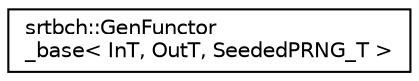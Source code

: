 digraph "Graphical Class Hierarchy"
{
  edge [fontname="Helvetica",fontsize="10",labelfontname="Helvetica",labelfontsize="10"];
  node [fontname="Helvetica",fontsize="10",shape=record];
  rankdir="LR";
  Node0 [label="srtbch::GenFunctor\l_base\< InT, OutT, SeededPRNG_T \>",height=0.2,width=0.4,color="black", fillcolor="white", style="filled",URL="$classsrtbch_1_1GenFunctor__base.html"];
}
